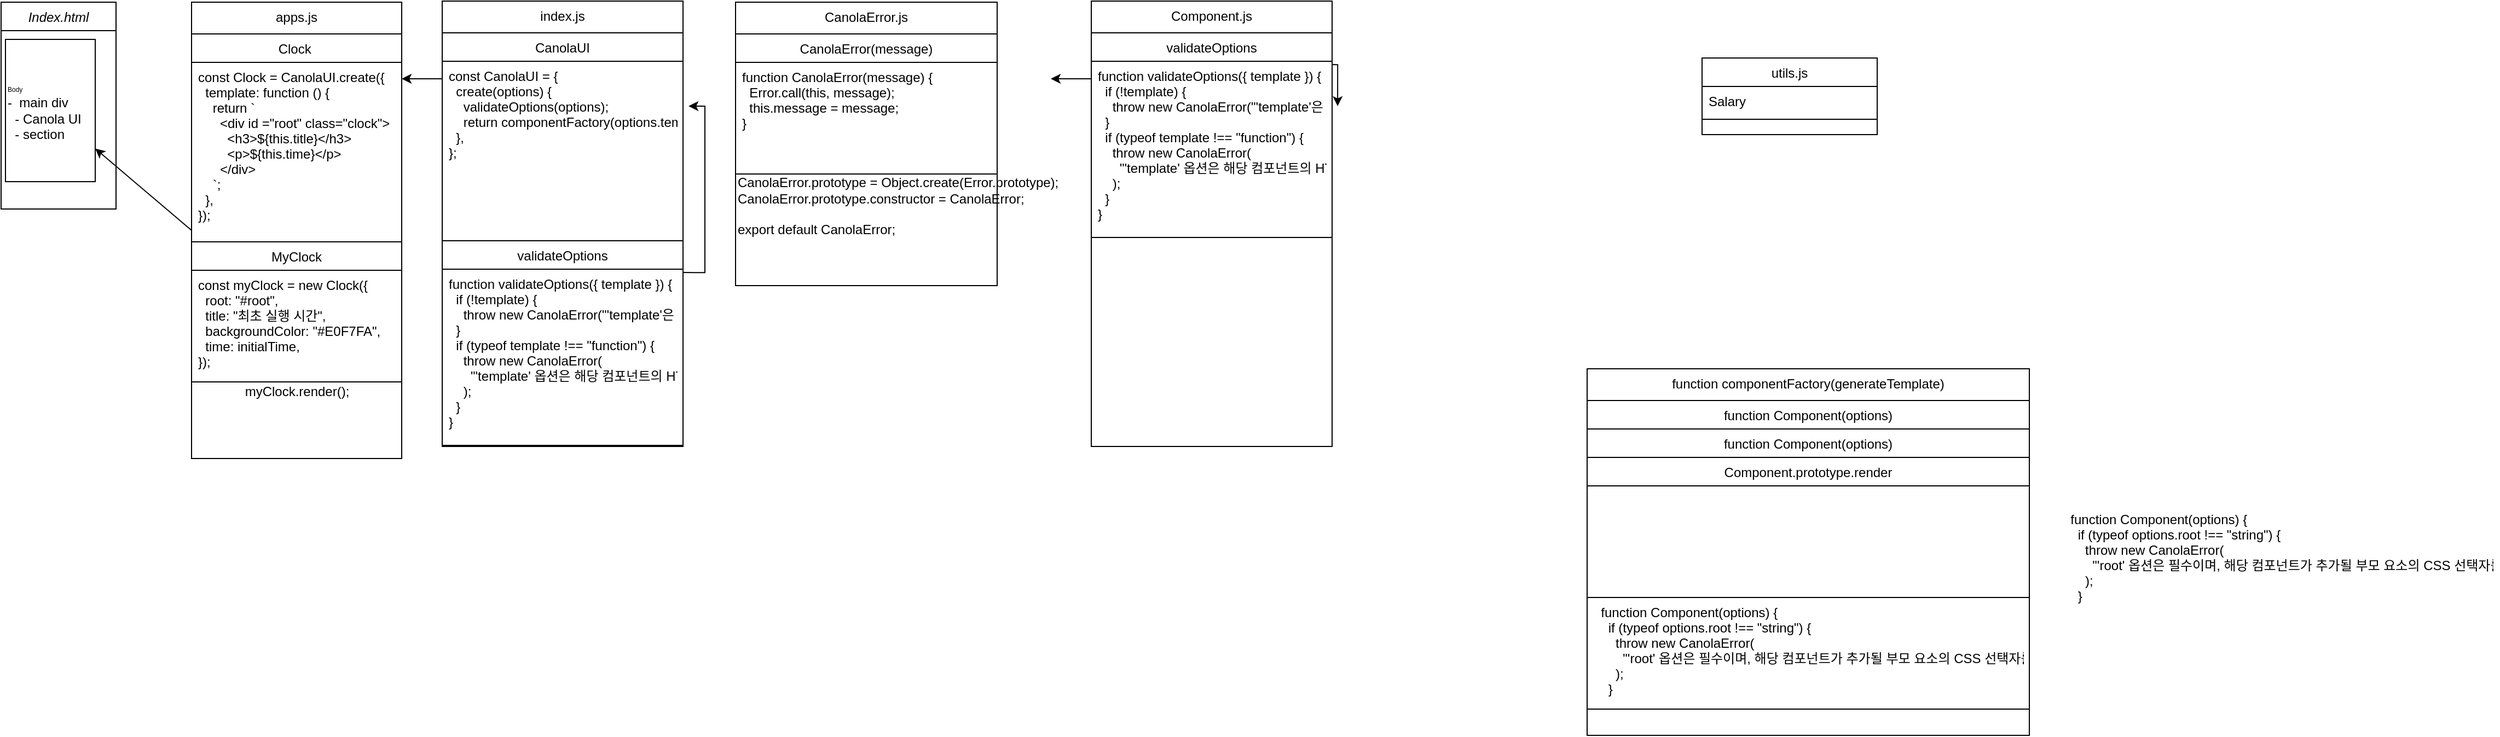 <mxfile version="14.9.8" type="github">
  <diagram id="C5RBs43oDa-KdzZeNtuy" name="Page-1">
    <mxGraphModel dx="2009" dy="614" grid="0" gridSize="10" guides="1" tooltips="1" connect="1" arrows="1" fold="1" page="1" pageScale="1" pageWidth="827" pageHeight="1169" math="0" shadow="0">
      <root>
        <mxCell id="WIyWlLk6GJQsqaUBKTNV-0" />
        <mxCell id="WIyWlLk6GJQsqaUBKTNV-1" parent="WIyWlLk6GJQsqaUBKTNV-0" />
        <mxCell id="v3mbU31P-Tuf0xxwVjLB-0" value="Index.html" style="swimlane;fontStyle=2;align=center;verticalAlign=top;childLayout=stackLayout;horizontal=1;startSize=26;horizontalStack=0;resizeParent=1;resizeLast=0;collapsible=1;marginBottom=0;rounded=0;shadow=0;strokeWidth=1;" vertex="1" parent="WIyWlLk6GJQsqaUBKTNV-1">
          <mxGeometry x="-813" y="16" width="105" height="189" as="geometry">
            <mxRectangle x="220" y="120" width="160" height="26" as="alternateBounds" />
          </mxGeometry>
        </mxCell>
        <mxCell id="v3mbU31P-Tuf0xxwVjLB-1" value="apps.js" style="swimlane;fontStyle=0;align=center;verticalAlign=top;childLayout=stackLayout;horizontal=1;startSize=29;horizontalStack=0;resizeParent=1;resizeLast=0;collapsible=1;marginBottom=0;rounded=0;shadow=0;strokeWidth=1;" vertex="1" parent="WIyWlLk6GJQsqaUBKTNV-1">
          <mxGeometry x="-639" y="16" width="192" height="417" as="geometry">
            <mxRectangle x="-639" y="16" width="160" height="26" as="alternateBounds" />
          </mxGeometry>
        </mxCell>
        <mxCell id="v3mbU31P-Tuf0xxwVjLB-2" value="Clock " style="swimlane;fontStyle=0;childLayout=stackLayout;horizontal=1;startSize=26;horizontalStack=0;resizeParent=1;resizeParentMax=0;resizeLast=0;collapsible=1;marginBottom=0;" vertex="1" parent="v3mbU31P-Tuf0xxwVjLB-1">
          <mxGeometry y="29" width="192" height="190" as="geometry">
            <mxRectangle y="29" width="192" height="26" as="alternateBounds" />
          </mxGeometry>
        </mxCell>
        <mxCell id="v3mbU31P-Tuf0xxwVjLB-3" value="const Clock = CanolaUI.create({&#xa;  template: function () {&#xa;    return `&#xa;      &lt;div id =&quot;root&quot; class=&quot;clock&quot;&gt;&#xa;        &lt;h3&gt;${this.title}&lt;/h3&gt;&#xa;        &lt;p&gt;${this.time}&lt;/p&gt;&#xa;      &lt;/div&gt;&#xa;    `;&#xa;  },&#xa;});" style="text;strokeColor=none;fillColor=none;align=left;verticalAlign=top;spacingLeft=4;spacingRight=4;overflow=hidden;rotatable=0;points=[[0,0.5],[1,0.5]];portConstraint=eastwest;" vertex="1" parent="v3mbU31P-Tuf0xxwVjLB-2">
          <mxGeometry y="26" width="192" height="164" as="geometry" />
        </mxCell>
        <mxCell id="v3mbU31P-Tuf0xxwVjLB-4" value="MyClock" style="swimlane;fontStyle=0;childLayout=stackLayout;horizontal=1;startSize=26;horizontalStack=0;resizeParent=1;resizeParentMax=0;resizeLast=0;collapsible=1;marginBottom=0;" vertex="1" parent="v3mbU31P-Tuf0xxwVjLB-1">
          <mxGeometry y="219" width="192" height="128" as="geometry">
            <mxRectangle y="55" width="192" height="26" as="alternateBounds" />
          </mxGeometry>
        </mxCell>
        <mxCell id="v3mbU31P-Tuf0xxwVjLB-5" value="const myClock = new Clock({&#xa;  root: &quot;#root&quot;,&#xa;  title: &quot;최초 실행 시간&quot;,&#xa;  backgroundColor: &quot;#E0F7FA&quot;,&#xa;  time: initialTime,&#xa;});" style="text;strokeColor=none;fillColor=none;align=left;verticalAlign=top;spacingLeft=4;spacingRight=4;overflow=hidden;rotatable=0;points=[[0,0.5],[1,0.5]];portConstraint=eastwest;" vertex="1" parent="v3mbU31P-Tuf0xxwVjLB-4">
          <mxGeometry y="26" width="192" height="102" as="geometry" />
        </mxCell>
        <mxCell id="v3mbU31P-Tuf0xxwVjLB-6" value="myClock.render();" style="text;html=1;align=center;verticalAlign=middle;resizable=0;points=[];autosize=1;strokeColor=none;" vertex="1" parent="v3mbU31P-Tuf0xxwVjLB-1">
          <mxGeometry y="347" width="192" height="18" as="geometry" />
        </mxCell>
        <mxCell id="v3mbU31P-Tuf0xxwVjLB-10" value="utils.js" style="swimlane;fontStyle=0;align=center;verticalAlign=top;childLayout=stackLayout;horizontal=1;startSize=26;horizontalStack=0;resizeParent=1;resizeLast=0;collapsible=1;marginBottom=0;rounded=0;shadow=0;strokeWidth=1;" vertex="1" parent="WIyWlLk6GJQsqaUBKTNV-1">
          <mxGeometry x="741" y="67" width="160" height="70" as="geometry">
            <mxRectangle x="340" y="380" width="170" height="26" as="alternateBounds" />
          </mxGeometry>
        </mxCell>
        <mxCell id="v3mbU31P-Tuf0xxwVjLB-11" value="Salary" style="text;align=left;verticalAlign=top;spacingLeft=4;spacingRight=4;overflow=hidden;rotatable=0;points=[[0,0.5],[1,0.5]];portConstraint=eastwest;" vertex="1" parent="v3mbU31P-Tuf0xxwVjLB-10">
          <mxGeometry y="26" width="160" height="26" as="geometry" />
        </mxCell>
        <mxCell id="v3mbU31P-Tuf0xxwVjLB-12" value="" style="line;html=1;strokeWidth=1;align=left;verticalAlign=middle;spacingTop=-1;spacingLeft=3;spacingRight=3;rotatable=0;labelPosition=right;points=[];portConstraint=eastwest;" vertex="1" parent="v3mbU31P-Tuf0xxwVjLB-10">
          <mxGeometry y="52" width="160" height="8" as="geometry" />
        </mxCell>
        <mxCell id="v3mbU31P-Tuf0xxwVjLB-13" value="" style="endArrow=classic;html=1;exitX=0;exitY=0.5;exitDx=0;exitDy=0;" edge="1" parent="WIyWlLk6GJQsqaUBKTNV-1" source="v3mbU31P-Tuf0xxwVjLB-1" target="v3mbU31P-Tuf0xxwVjLB-15">
          <mxGeometry width="50" height="50" relative="1" as="geometry">
            <mxPoint x="-57" y="524" as="sourcePoint" />
            <mxPoint x="-86" y="472" as="targetPoint" />
          </mxGeometry>
        </mxCell>
        <mxCell id="v3mbU31P-Tuf0xxwVjLB-14" value="" style="shape=table;startSize=0;container=1;collapsible=0;childLayout=tableLayout;" vertex="1" parent="WIyWlLk6GJQsqaUBKTNV-1">
          <mxGeometry x="-809" y="50" width="82" height="130" as="geometry" />
        </mxCell>
        <mxCell id="v3mbU31P-Tuf0xxwVjLB-15" value="" style="shape=partialRectangle;collapsible=0;dropTarget=0;pointerEvents=0;fillColor=none;top=0;left=0;bottom=0;right=0;points=[[0,0.5],[1,0.5]];portConstraint=eastwest;" vertex="1" parent="v3mbU31P-Tuf0xxwVjLB-14">
          <mxGeometry width="82" height="130" as="geometry" />
        </mxCell>
        <mxCell id="v3mbU31P-Tuf0xxwVjLB-16" value="&lt;span style=&quot;font-size: 6px&quot;&gt;Body&lt;br&gt;&lt;/span&gt;-&amp;nbsp; main div&lt;br&gt;&amp;nbsp; - Canola UI&lt;br&gt;&amp;nbsp; - section&amp;nbsp;" style="shape=partialRectangle;html=1;whiteSpace=wrap;connectable=0;overflow=hidden;fillColor=none;top=0;left=0;bottom=0;right=0;pointerEvents=1;align=left;" vertex="1" parent="v3mbU31P-Tuf0xxwVjLB-15">
          <mxGeometry width="82" height="130" as="geometry" />
        </mxCell>
        <mxCell id="v3mbU31P-Tuf0xxwVjLB-17" value="index.js" style="swimlane;fontStyle=0;align=center;verticalAlign=top;childLayout=stackLayout;horizontal=1;startSize=29;horizontalStack=0;resizeParent=1;resizeLast=0;collapsible=1;marginBottom=0;rounded=0;shadow=0;strokeWidth=1;" vertex="1" parent="WIyWlLk6GJQsqaUBKTNV-1">
          <mxGeometry x="-410" y="15" width="220" height="407" as="geometry">
            <mxRectangle x="-410" y="15" width="192" height="26" as="alternateBounds" />
          </mxGeometry>
        </mxCell>
        <mxCell id="v3mbU31P-Tuf0xxwVjLB-18" value="CanolaUI" style="swimlane;fontStyle=0;childLayout=stackLayout;horizontal=1;startSize=26;horizontalStack=0;resizeParent=1;resizeParentMax=0;resizeLast=0;collapsible=1;marginBottom=0;" vertex="1" parent="v3mbU31P-Tuf0xxwVjLB-17">
          <mxGeometry y="29" width="220" height="190" as="geometry">
            <mxRectangle y="29" width="431" height="26" as="alternateBounds" />
          </mxGeometry>
        </mxCell>
        <mxCell id="v3mbU31P-Tuf0xxwVjLB-19" value="const CanolaUI = {&#xa;  create(options) {&#xa;    validateOptions(options);&#xa;    return componentFactory(options.template);&#xa;  },&#xa;};" style="text;strokeColor=none;fillColor=none;align=left;verticalAlign=top;spacingLeft=4;spacingRight=4;overflow=hidden;rotatable=0;points=[[0,0.5],[1,0.5]];portConstraint=eastwest;" vertex="1" parent="v3mbU31P-Tuf0xxwVjLB-18">
          <mxGeometry y="26" width="220" height="164" as="geometry" />
        </mxCell>
        <mxCell id="v3mbU31P-Tuf0xxwVjLB-20" style="edgeStyle=orthogonalEdgeStyle;rounded=0;orthogonalLoop=1;jettySize=auto;html=1;exitX=1;exitY=0.5;exitDx=0;exitDy=0;" edge="1" parent="v3mbU31P-Tuf0xxwVjLB-18" source="v3mbU31P-Tuf0xxwVjLB-19" target="v3mbU31P-Tuf0xxwVjLB-19">
          <mxGeometry relative="1" as="geometry" />
        </mxCell>
        <mxCell id="v3mbU31P-Tuf0xxwVjLB-21" value="validateOptions" style="swimlane;fontStyle=0;childLayout=stackLayout;horizontal=1;startSize=26;horizontalStack=0;resizeParent=1;resizeParentMax=0;resizeLast=0;collapsible=1;marginBottom=0;" vertex="1" parent="v3mbU31P-Tuf0xxwVjLB-17">
          <mxGeometry y="219" width="220" height="187" as="geometry">
            <mxRectangle y="219" width="431" height="26" as="alternateBounds" />
          </mxGeometry>
        </mxCell>
        <mxCell id="v3mbU31P-Tuf0xxwVjLB-22" value="function validateOptions({ template }) {&#xa;  if (!template) {&#xa;    throw new CanolaError(&quot;&#39;template&#39;은 필수 옵션입니다.&quot;);&#xa;  }&#xa;  if (typeof template !== &quot;function&quot;) {&#xa;    throw new CanolaError(&#xa;      &quot;&#39;template&#39; 옵션은 해당 컴포넌트의 HTML 마크업을 문자열로 반환하는 함수여야 합니다.&quot;&#xa;    );&#xa;  }&#xa;}" style="text;strokeColor=none;fillColor=none;align=left;verticalAlign=top;spacingLeft=4;spacingRight=4;overflow=hidden;rotatable=0;points=[[0,0.5],[1,0.5]];portConstraint=eastwest;" vertex="1" parent="v3mbU31P-Tuf0xxwVjLB-21">
          <mxGeometry y="26" width="220" height="161" as="geometry" />
        </mxCell>
        <mxCell id="v3mbU31P-Tuf0xxwVjLB-23" style="edgeStyle=orthogonalEdgeStyle;rounded=0;orthogonalLoop=1;jettySize=auto;html=1;exitX=1;exitY=0.5;exitDx=0;exitDy=0;" edge="1" parent="v3mbU31P-Tuf0xxwVjLB-21" source="v3mbU31P-Tuf0xxwVjLB-22" target="v3mbU31P-Tuf0xxwVjLB-22">
          <mxGeometry relative="1" as="geometry" />
        </mxCell>
        <mxCell id="v3mbU31P-Tuf0xxwVjLB-24" style="edgeStyle=orthogonalEdgeStyle;rounded=0;orthogonalLoop=1;jettySize=auto;html=1;entryX=1.023;entryY=0.25;entryDx=0;entryDy=0;entryPerimeter=0;exitX=1;exitY=0.019;exitDx=0;exitDy=0;exitPerimeter=0;" edge="1" parent="v3mbU31P-Tuf0xxwVjLB-17" source="v3mbU31P-Tuf0xxwVjLB-22" target="v3mbU31P-Tuf0xxwVjLB-19">
          <mxGeometry relative="1" as="geometry">
            <mxPoint x="255" y="284" as="sourcePoint" />
          </mxGeometry>
        </mxCell>
        <mxCell id="v3mbU31P-Tuf0xxwVjLB-25" value="CanolaError.js" style="swimlane;fontStyle=0;align=center;verticalAlign=top;childLayout=stackLayout;horizontal=1;startSize=29;horizontalStack=0;resizeParent=1;resizeLast=0;collapsible=1;marginBottom=0;rounded=0;shadow=0;strokeWidth=1;" vertex="1" parent="WIyWlLk6GJQsqaUBKTNV-1">
          <mxGeometry x="-142" y="16" width="239" height="259" as="geometry">
            <mxRectangle x="-142" y="16" width="192" height="26" as="alternateBounds" />
          </mxGeometry>
        </mxCell>
        <mxCell id="v3mbU31P-Tuf0xxwVjLB-26" value="CanolaError(message)" style="swimlane;fontStyle=0;childLayout=stackLayout;horizontal=1;startSize=26;horizontalStack=0;resizeParent=1;resizeParentMax=0;resizeLast=0;collapsible=1;marginBottom=0;" vertex="1" parent="v3mbU31P-Tuf0xxwVjLB-25">
          <mxGeometry y="29" width="239" height="128" as="geometry">
            <mxRectangle y="29" width="239" height="26" as="alternateBounds" />
          </mxGeometry>
        </mxCell>
        <mxCell id="v3mbU31P-Tuf0xxwVjLB-27" value="function CanolaError(message) {&#xa;  Error.call(this, message);&#xa;  this.message = message;&#xa;}" style="text;strokeColor=none;fillColor=none;align=left;verticalAlign=top;spacingLeft=4;spacingRight=4;overflow=hidden;rotatable=0;points=[[0,0.5],[1,0.5]];portConstraint=eastwest;" vertex="1" parent="v3mbU31P-Tuf0xxwVjLB-26">
          <mxGeometry y="26" width="239" height="102" as="geometry" />
        </mxCell>
        <mxCell id="v3mbU31P-Tuf0xxwVjLB-28" value="&lt;div&gt;CanolaError.prototype = Object.create(Error.prototype);&lt;/div&gt;&lt;div&gt;CanolaError.prototype.constructor = CanolaError;&lt;/div&gt;&lt;div&gt;&lt;br&gt;&lt;/div&gt;&lt;div&gt;export default CanolaError;&lt;/div&gt;&lt;div&gt;&lt;br&gt;&lt;/div&gt;&lt;div&gt;&lt;br&gt;&lt;/div&gt;&lt;div&gt;&lt;br&gt;&lt;/div&gt;" style="text;html=1;align=left;verticalAlign=middle;resizable=0;points=[];autosize=1;strokeColor=none;" vertex="1" parent="v3mbU31P-Tuf0xxwVjLB-25">
          <mxGeometry y="157" width="239" height="102" as="geometry" />
        </mxCell>
        <mxCell id="v3mbU31P-Tuf0xxwVjLB-29" style="edgeStyle=orthogonalEdgeStyle;rounded=0;orthogonalLoop=1;jettySize=auto;html=1;exitX=0;exitY=0.5;exitDx=0;exitDy=0;" edge="1" parent="WIyWlLk6GJQsqaUBKTNV-1" source="v3mbU31P-Tuf0xxwVjLB-19" target="v3mbU31P-Tuf0xxwVjLB-3">
          <mxGeometry relative="1" as="geometry">
            <Array as="points">
              <mxPoint x="-410" y="86" />
            </Array>
          </mxGeometry>
        </mxCell>
        <mxCell id="v3mbU31P-Tuf0xxwVjLB-30" value="Component.js" style="swimlane;fontStyle=0;align=center;verticalAlign=top;childLayout=stackLayout;horizontal=1;startSize=29;horizontalStack=0;resizeParent=1;resizeLast=0;collapsible=1;marginBottom=0;rounded=0;shadow=0;strokeWidth=1;text-align=left;" vertex="1" parent="WIyWlLk6GJQsqaUBKTNV-1">
          <mxGeometry x="183" y="15" width="220" height="407" as="geometry">
            <mxRectangle x="-410" y="15" width="192" height="26" as="alternateBounds" />
          </mxGeometry>
        </mxCell>
        <mxCell id="v3mbU31P-Tuf0xxwVjLB-33" value="validateOptions" style="swimlane;fontStyle=0;childLayout=stackLayout;horizontal=1;startSize=26;horizontalStack=0;resizeParent=1;resizeParentMax=0;resizeLast=0;collapsible=1;marginBottom=0;" vertex="1" parent="v3mbU31P-Tuf0xxwVjLB-30">
          <mxGeometry y="29" width="220" height="187" as="geometry">
            <mxRectangle y="219" width="431" height="26" as="alternateBounds" />
          </mxGeometry>
        </mxCell>
        <mxCell id="v3mbU31P-Tuf0xxwVjLB-34" value="function validateOptions({ template }) {&#xa;  if (!template) {&#xa;    throw new CanolaError(&quot;&#39;template&#39;은 필수 옵션입니다.&quot;);&#xa;  }&#xa;  if (typeof template !== &quot;function&quot;) {&#xa;    throw new CanolaError(&#xa;      &quot;&#39;template&#39; 옵션은 해당 컴포넌트의 HTML 마크업을 문자열로 반환하는 함수여야 합니다.&quot;&#xa;    );&#xa;  }&#xa;}" style="text;strokeColor=none;fillColor=none;align=left;verticalAlign=top;spacingLeft=4;spacingRight=4;overflow=hidden;rotatable=0;points=[[0,0.5],[1,0.5]];portConstraint=eastwest;" vertex="1" parent="v3mbU31P-Tuf0xxwVjLB-33">
          <mxGeometry y="26" width="220" height="161" as="geometry" />
        </mxCell>
        <mxCell id="v3mbU31P-Tuf0xxwVjLB-35" style="edgeStyle=orthogonalEdgeStyle;rounded=0;orthogonalLoop=1;jettySize=auto;html=1;exitX=1;exitY=0.5;exitDx=0;exitDy=0;" edge="1" parent="v3mbU31P-Tuf0xxwVjLB-33" source="v3mbU31P-Tuf0xxwVjLB-34" target="v3mbU31P-Tuf0xxwVjLB-34">
          <mxGeometry relative="1" as="geometry" />
        </mxCell>
        <mxCell id="v3mbU31P-Tuf0xxwVjLB-36" style="edgeStyle=orthogonalEdgeStyle;rounded=0;orthogonalLoop=1;jettySize=auto;html=1;entryX=1.023;entryY=0.25;entryDx=0;entryDy=0;entryPerimeter=0;exitX=1;exitY=0.019;exitDx=0;exitDy=0;exitPerimeter=0;" edge="1" parent="v3mbU31P-Tuf0xxwVjLB-30" source="v3mbU31P-Tuf0xxwVjLB-34">
          <mxGeometry relative="1" as="geometry">
            <mxPoint x="255" y="284" as="sourcePoint" />
            <mxPoint x="225.06" y="96" as="targetPoint" />
          </mxGeometry>
        </mxCell>
        <mxCell id="v3mbU31P-Tuf0xxwVjLB-37" style="edgeStyle=orthogonalEdgeStyle;rounded=0;orthogonalLoop=1;jettySize=auto;html=1;exitX=0;exitY=0.5;exitDx=0;exitDy=0;" edge="1" parent="WIyWlLk6GJQsqaUBKTNV-1">
          <mxGeometry relative="1" as="geometry">
            <mxPoint x="146.0" y="86" as="targetPoint" />
            <Array as="points">
              <mxPoint x="183" y="86" />
            </Array>
            <mxPoint x="183" y="152" as="sourcePoint" />
          </mxGeometry>
        </mxCell>
        <mxCell id="v3mbU31P-Tuf0xxwVjLB-39" value="function componentFactory(generateTemplate)" style="swimlane;fontStyle=0;align=center;verticalAlign=top;childLayout=stackLayout;horizontal=1;startSize=29;horizontalStack=0;resizeParent=1;resizeLast=0;collapsible=1;marginBottom=0;rounded=0;shadow=0;strokeWidth=1;" vertex="1" parent="WIyWlLk6GJQsqaUBKTNV-1">
          <mxGeometry x="636" y="351" width="404" height="335" as="geometry">
            <mxRectangle x="-142" y="16" width="192" height="26" as="alternateBounds" />
          </mxGeometry>
        </mxCell>
        <mxCell id="v3mbU31P-Tuf0xxwVjLB-40" value="function Component(options)" style="swimlane;fontStyle=0;childLayout=stackLayout;horizontal=1;startSize=26;horizontalStack=0;resizeParent=1;resizeParentMax=0;resizeLast=0;collapsible=1;marginBottom=0;" vertex="1" collapsed="1" parent="v3mbU31P-Tuf0xxwVjLB-39">
          <mxGeometry y="29" width="404" height="26" as="geometry">
            <mxRectangle y="29" width="404" height="256" as="alternateBounds" />
          </mxGeometry>
        </mxCell>
        <mxCell id="v3mbU31P-Tuf0xxwVjLB-44" value="function Component(options)" style="swimlane;fontStyle=0;childLayout=stackLayout;horizontal=1;startSize=26;horizontalStack=0;resizeParent=1;resizeParentMax=0;resizeLast=0;collapsible=1;marginBottom=0;" vertex="1" parent="v3mbU31P-Tuf0xxwVjLB-40">
          <mxGeometry y="26" width="404" height="128" as="geometry">
            <mxRectangle y="26" width="404" height="26" as="alternateBounds" />
          </mxGeometry>
        </mxCell>
        <mxCell id="v3mbU31P-Tuf0xxwVjLB-45" value="  function Component(options) {&#xa;    if (typeof options.root !== &quot;string&quot;) {&#xa;      throw new CanolaError(&#xa;        &quot;&#39;root&#39; 옵션은 필수이며, 해당 컴포넌트가 추가될 부모 요소의 CSS 선택자를 나타내는 문자열이어야 합니다.&quot;&#xa;      );&#xa;    }&#xa;&#xa;    extend(this, options);&#xa;&#xa;    delete this.root;&#xa;&#xa;    // underscore means this property is private use only.&#xa;    this._id = guidGenerator();&#xa;    this.$parent = document.querySelector(options.root);&#xa;    this.$el = null;&#xa;&#xa;    if (this.$parent === null) {&#xa;      throw new CanolaError(`&#39;${options.root}&#39; 존재하지 않는 엘레먼트입니다.`);&#xa;    }&#xa;  }" style="text;strokeColor=none;fillColor=none;align=left;verticalAlign=top;spacingLeft=4;spacingRight=4;overflow=hidden;rotatable=0;points=[[0,0.5],[1,0.5]];portConstraint=eastwest;" vertex="1" parent="v3mbU31P-Tuf0xxwVjLB-44">
          <mxGeometry y="26" width="404" height="102" as="geometry" />
        </mxCell>
        <mxCell id="v3mbU31P-Tuf0xxwVjLB-41" value="  function Component(options) {&#xa;    if (typeof options.root !== &quot;string&quot;) {&#xa;      throw new CanolaError(&#xa;        &quot;&#39;root&#39; 옵션은 필수이며, 해당 컴포넌트가 추가될 부모 요소의 CSS 선택자를 나타내는 문자열이어야 합니다.&quot;&#xa;      );&#xa;    }&#xa;&#xa;    extend(this, options);&#xa;&#xa;    delete this.root;&#xa;&#xa;    // underscore means this property is private use only.&#xa;    this._id = guidGenerator();&#xa;    this.$parent = document.querySelector(options.root);&#xa;    this.$el = null;&#xa;&#xa;    if (this.$parent === null) {&#xa;      throw new CanolaError(`&#39;${options.root}&#39; 존재하지 않는 엘레먼트입니다.`);&#xa;    }&#xa;  }" style="text;strokeColor=none;fillColor=none;align=left;verticalAlign=top;spacingLeft=4;spacingRight=4;overflow=hidden;rotatable=0;points=[[0,0.5],[1,0.5]];portConstraint=eastwest;" vertex="1" parent="v3mbU31P-Tuf0xxwVjLB-40">
          <mxGeometry y="154" width="404" height="102" as="geometry" />
        </mxCell>
        <mxCell id="v3mbU31P-Tuf0xxwVjLB-47" value="function Component(options)" style="swimlane;fontStyle=0;childLayout=stackLayout;horizontal=1;startSize=26;horizontalStack=0;resizeParent=1;resizeParentMax=0;resizeLast=0;collapsible=1;marginBottom=0;" vertex="1" parent="v3mbU31P-Tuf0xxwVjLB-39">
          <mxGeometry y="55" width="404" height="256" as="geometry">
            <mxRectangle y="55" width="404" height="26" as="alternateBounds" />
          </mxGeometry>
        </mxCell>
        <mxCell id="v3mbU31P-Tuf0xxwVjLB-48" value="Component.prototype.render" style="swimlane;fontStyle=0;childLayout=stackLayout;horizontal=1;startSize=26;horizontalStack=0;resizeParent=1;resizeParentMax=0;resizeLast=0;collapsible=1;marginBottom=0;" vertex="1" parent="v3mbU31P-Tuf0xxwVjLB-47">
          <mxGeometry y="26" width="404" height="128" as="geometry">
            <mxRectangle y="26" width="404" height="26" as="alternateBounds" />
          </mxGeometry>
        </mxCell>
        <mxCell id="v3mbU31P-Tuf0xxwVjLB-50" value="  function Component(options) {&#xa;    if (typeof options.root !== &quot;string&quot;) {&#xa;      throw new CanolaError(&#xa;        &quot;&#39;root&#39; 옵션은 필수이며, 해당 컴포넌트가 추가될 부모 요소의 CSS 선택자를 나타내는 문자열이어야 합니다.&quot;&#xa;      );&#xa;    }&#xa;&#xa;    extend(this, options);&#xa;&#xa;    delete this.root;&#xa;&#xa;    // underscore means this property is private use only.&#xa;    this._id = guidGenerator();&#xa;    this.$parent = document.querySelector(options.root);&#xa;    this.$el = null;&#xa;&#xa;    if (this.$parent === null) {&#xa;      throw new CanolaError(`&#39;${options.root}&#39; 존재하지 않는 엘레먼트입니다.`);&#xa;    }&#xa;  }" style="text;strokeColor=none;fillColor=none;align=left;verticalAlign=top;spacingLeft=4;spacingRight=4;overflow=hidden;rotatable=0;points=[[0,0.5],[1,0.5]];portConstraint=eastwest;" vertex="1" parent="v3mbU31P-Tuf0xxwVjLB-47">
          <mxGeometry y="154" width="404" height="102" as="geometry" />
        </mxCell>
        <mxCell id="v3mbU31P-Tuf0xxwVjLB-49" value="  function Component(options) {&#xa;    if (typeof options.root !== &quot;string&quot;) {&#xa;      throw new CanolaError(&#xa;        &quot;&#39;root&#39; 옵션은 필수이며, 해당 컴포넌트가 추가될 부모 요소의 CSS 선택자를 나타내는 문자열이어야 합니다.&quot;&#xa;      );&#xa;    }&#xa;&#xa;    extend(this, options);&#xa;&#xa;    delete this.root;&#xa;&#xa;    // underscore means this property is private use only.&#xa;    this._id = guidGenerator();&#xa;    this.$parent = document.querySelector(options.root);&#xa;    this.$el = null;&#xa;&#xa;    if (this.$parent === null) {&#xa;      throw new CanolaError(`&#39;${options.root}&#39; 존재하지 않는 엘레먼트입니다.`);&#xa;    }&#xa;  }" style="text;strokeColor=none;fillColor=none;align=left;verticalAlign=top;spacingLeft=4;spacingRight=4;overflow=hidden;rotatable=0;points=[[0,0.5],[1,0.5]];portConstraint=eastwest;" vertex="1" parent="WIyWlLk6GJQsqaUBKTNV-1">
          <mxGeometry x="1065" y="475" width="404" height="102" as="geometry" />
        </mxCell>
      </root>
    </mxGraphModel>
  </diagram>
</mxfile>
